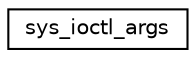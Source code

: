 digraph "Graphical Class Hierarchy"
{
 // LATEX_PDF_SIZE
  edge [fontname="Helvetica",fontsize="10",labelfontname="Helvetica",labelfontsize="10"];
  node [fontname="Helvetica",fontsize="10",shape=record];
  rankdir="LR";
  Node0 [label="sys_ioctl_args",height=0.2,width=0.4,color="black", fillcolor="white", style="filled",URL="$structsys__ioctl__args.html",tooltip=" "];
}
